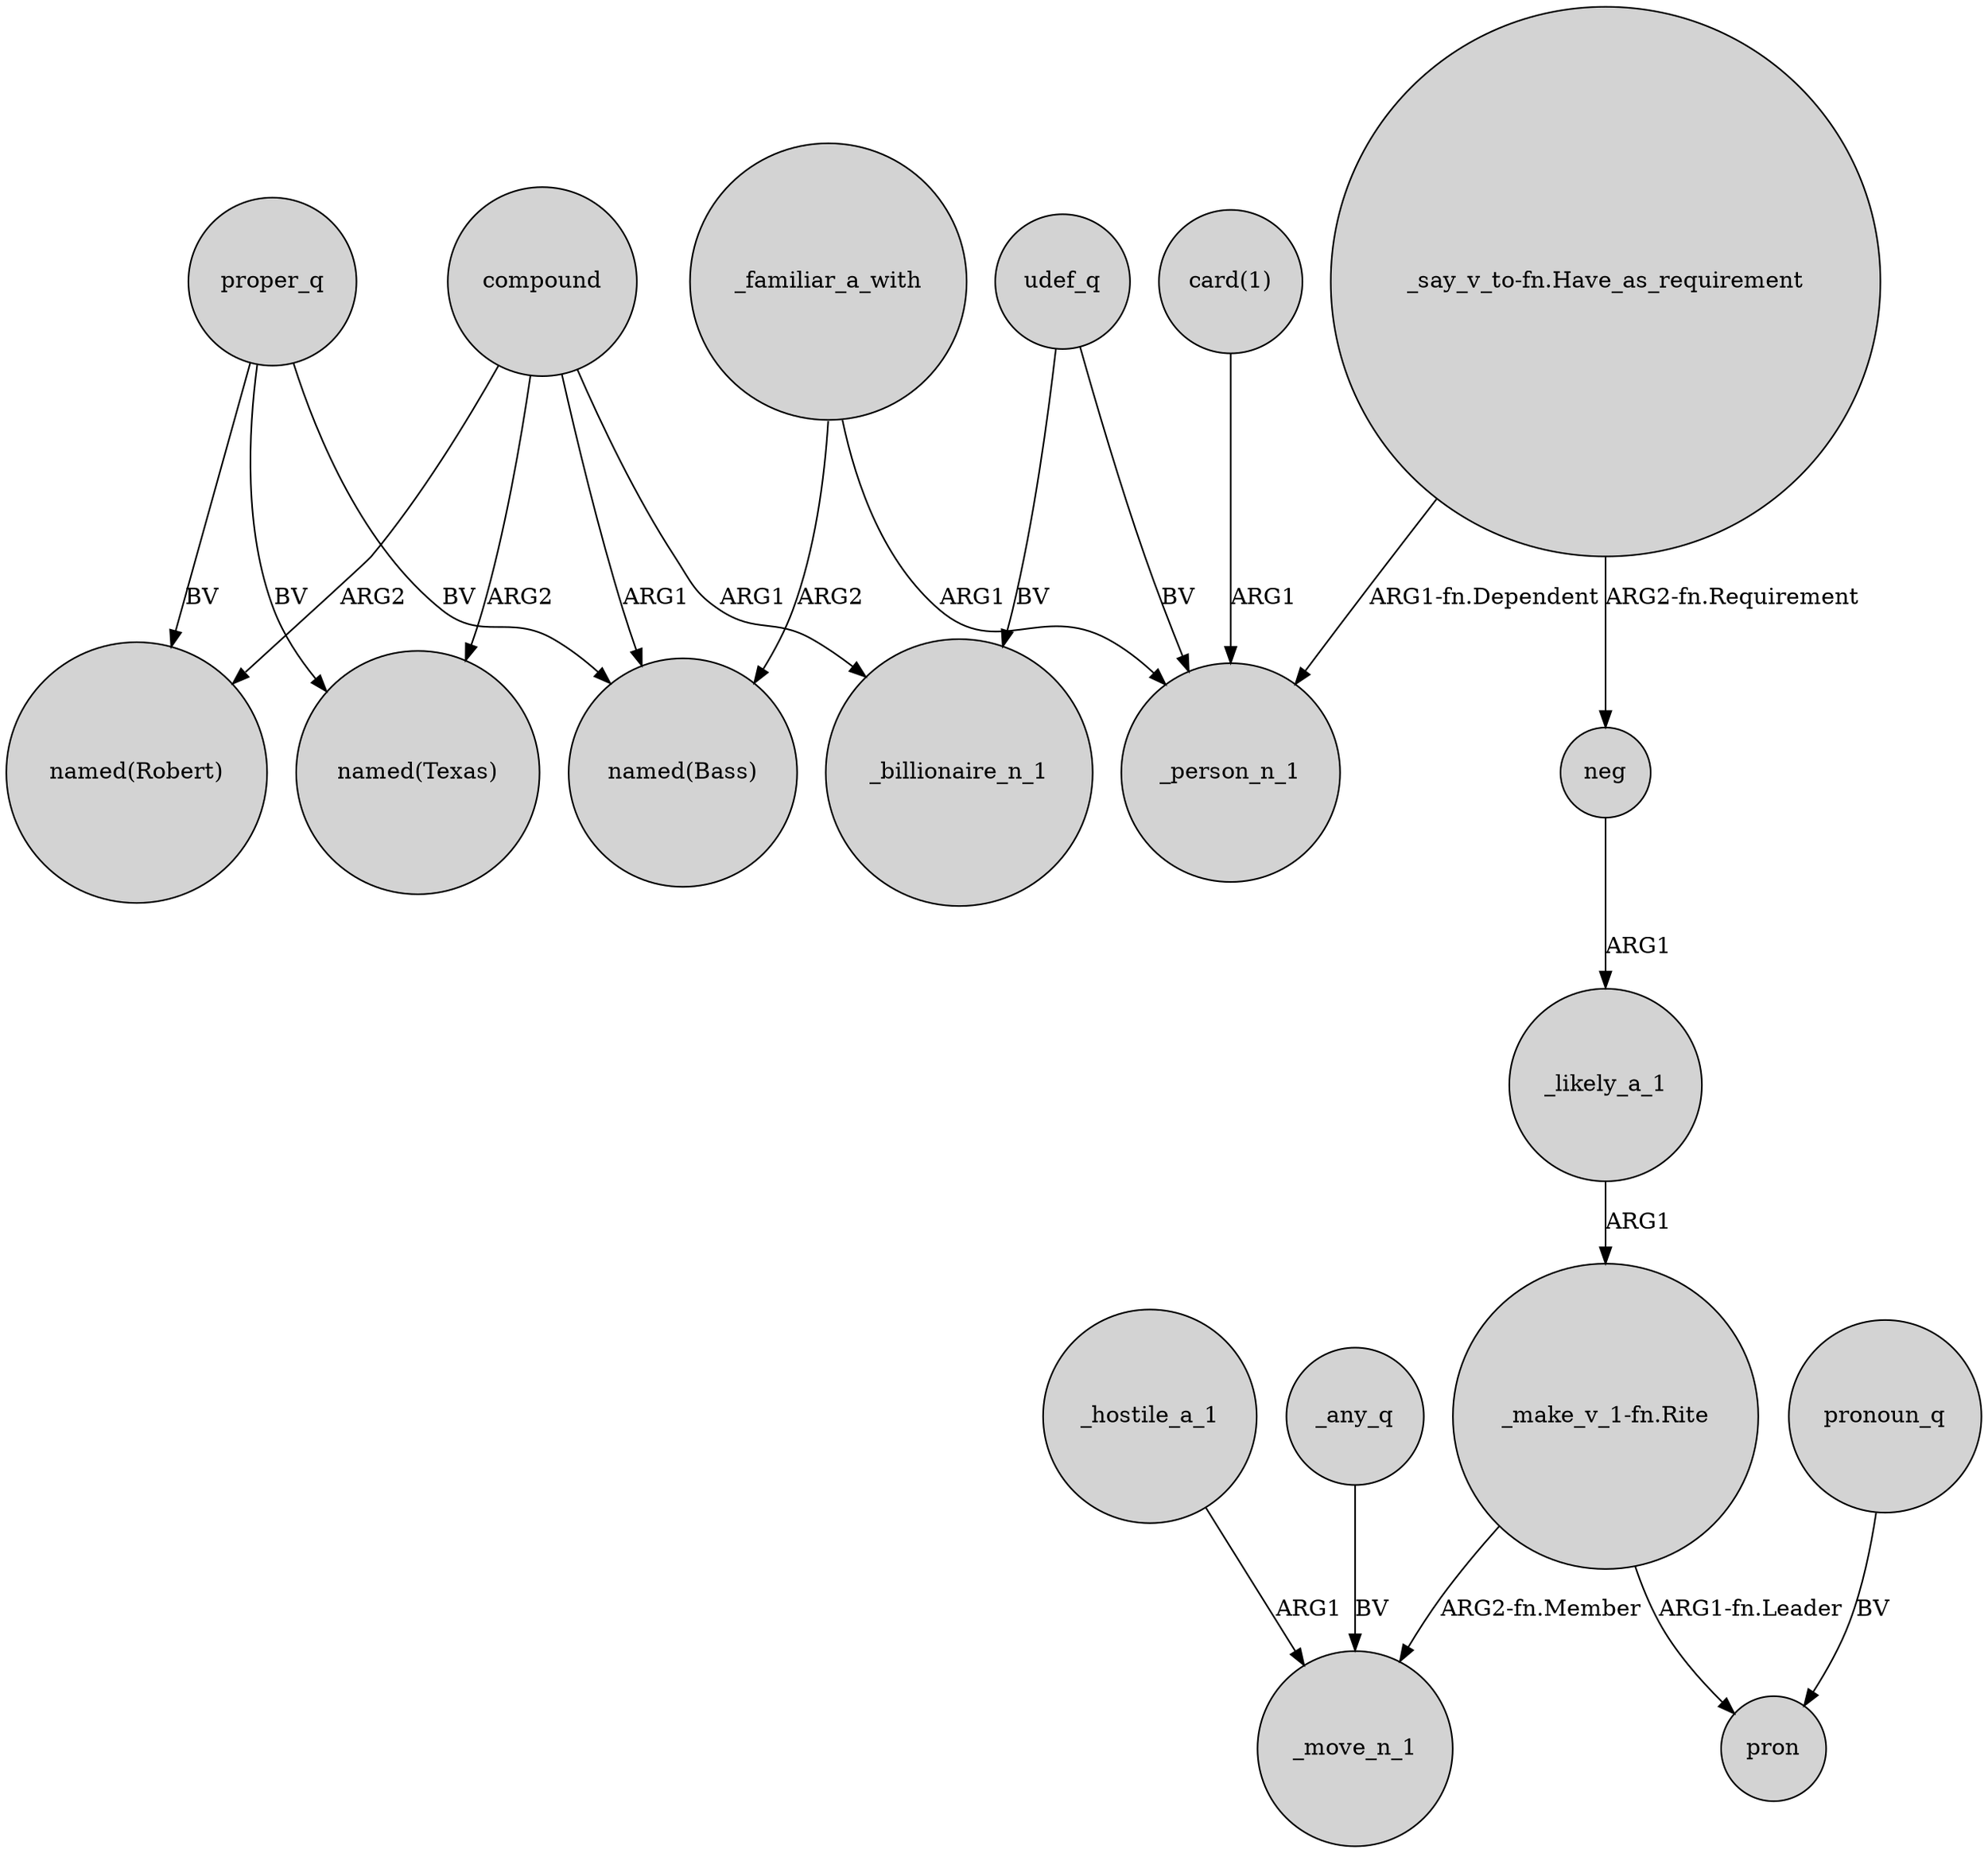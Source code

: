 digraph {
	node [shape=circle style=filled]
	proper_q -> "named(Texas)" [label=BV]
	proper_q -> "named(Bass)" [label=BV]
	"_make_v_1-fn.Rite" -> _move_n_1 [label="ARG2-fn.Member"]
	compound -> "named(Texas)" [label=ARG2]
	"_make_v_1-fn.Rite" -> pron [label="ARG1-fn.Leader"]
	_hostile_a_1 -> _move_n_1 [label=ARG1]
	"_say_v_to-fn.Have_as_requirement" -> _person_n_1 [label="ARG1-fn.Dependent"]
	pronoun_q -> pron [label=BV]
	"card(1)" -> _person_n_1 [label=ARG1]
	compound -> "named(Robert)" [label=ARG2]
	compound -> _billionaire_n_1 [label=ARG1]
	neg -> _likely_a_1 [label=ARG1]
	compound -> "named(Bass)" [label=ARG1]
	_familiar_a_with -> _person_n_1 [label=ARG1]
	udef_q -> _billionaire_n_1 [label=BV]
	_any_q -> _move_n_1 [label=BV]
	proper_q -> "named(Robert)" [label=BV]
	udef_q -> _person_n_1 [label=BV]
	"_say_v_to-fn.Have_as_requirement" -> neg [label="ARG2-fn.Requirement"]
	_likely_a_1 -> "_make_v_1-fn.Rite" [label=ARG1]
	_familiar_a_with -> "named(Bass)" [label=ARG2]
}
